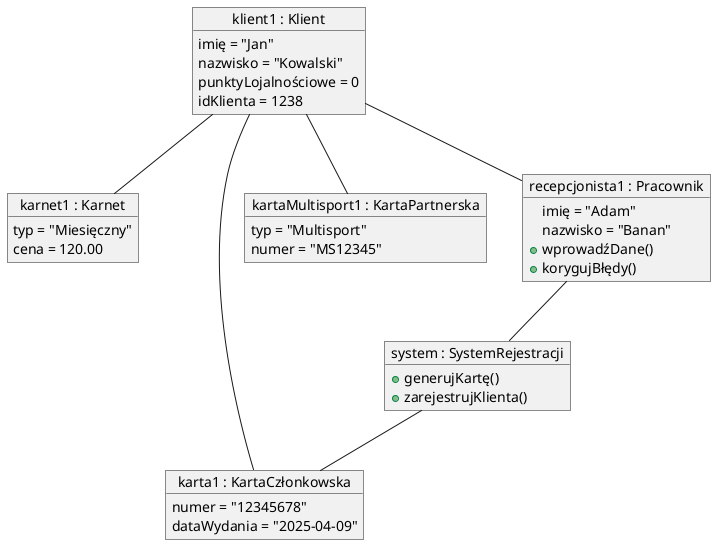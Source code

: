 @startuml
object "klient1 : Klient" as klient {
  imię = "Jan"
  nazwisko = "Kowalski"
  punktyLojalnościowe = 0
  idKlienta = 1238
}

object "karnet1 : Karnet" as karnet {
  typ = "Miesięczny"
  cena = 120.00
}

object "karta1 : KartaCzłonkowska" as karta {
  numer = "12345678"
  dataWydania = "2025-04-09"
}

object "kartaMultisport1 : KartaPartnerska" as kartaPartnerska {
  typ = "Multisport"
  numer = "MS12345"
}

object "system : SystemRejestracji" as system {
  + generujKartę()
  + zarejestrujKlienta()
}

object "recepcjonista1 : Pracownik" as recepcjonista {
  imię = "Adam"
  nazwisko = "Banan"
  + wprowadźDane()
  + korygujBłędy()
}

klient -- recepcjonista  
recepcjonista -- system 
system -- karta 
klient -- karta 
klient -- karnet
klient -- kartaPartnerska 

@enduml